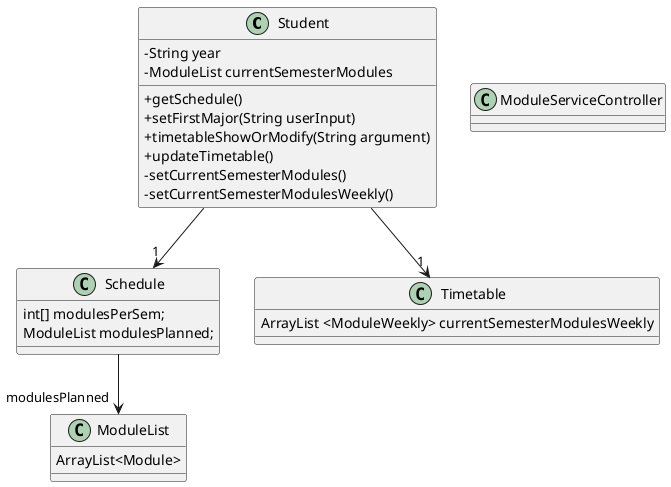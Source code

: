@startuml
'https://plantuml.com/class-diagram

skinparam classAttributeIconSize 0

class Student {
-String year
-ModuleList currentSemesterModules

+getSchedule()
+setFirstMajor(String userInput)
+timetableShowOrModify(String argument)
+updateTimetable()
-setCurrentSemesterModules()
-setCurrentSemesterModulesWeekly()
}

Student --> "1" Schedule

class Schedule {
int[] modulesPerSem;
ModuleList modulesPlanned;
}

Schedule --> "modulesPlanned" ModuleList

class ModuleList {
ArrayList<Module>
}

Student --> "1" Timetable

class Timetable {
ArrayList <ModuleWeekly> currentSemesterModulesWeekly
}


class ModuleServiceController {

}


@enduml